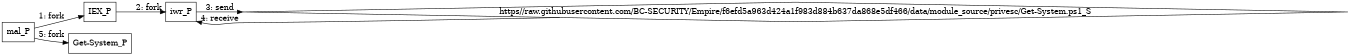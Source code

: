 digraph "T1134.001" {
rankdir="LR"
size="9"
fixedsize="false"
splines="true"
nodesep=0.3
ranksep=0
fontsize=10
overlap="scalexy"
engine= "neato"
	"mal_P" [node_type=Process shape=box]
	"IEX_P" [node_type=Process shape=box]
	"iwr_P" [node_type=Process shape=box]
	"Get-System_P" [node_type=Process shape=box]
	"https//raw.githubusercontent.com/BC-SECURITY/Empire/f6efd5a963d424a1f983d884b637da868e5df466/data/module_source/privesc/Get-System.ps1_S" [node_type=Socket shape=diamond]
	"mal_P" -> "IEX_P" [label="1: fork"]
	"IEX_P" -> "iwr_P" [label="2: fork"]
	"iwr_P" -> "https//raw.githubusercontent.com/BC-SECURITY/Empire/f6efd5a963d424a1f983d884b637da868e5df466/data/module_source/privesc/Get-System.ps1_S" [label="3: send"]
	"https//raw.githubusercontent.com/BC-SECURITY/Empire/f6efd5a963d424a1f983d884b637da868e5df466/data/module_source/privesc/Get-System.ps1_S" -> "iwr_P" [label="4: receive"]
	"mal_P" -> "Get-System_P" [label="5: fork"]
}
